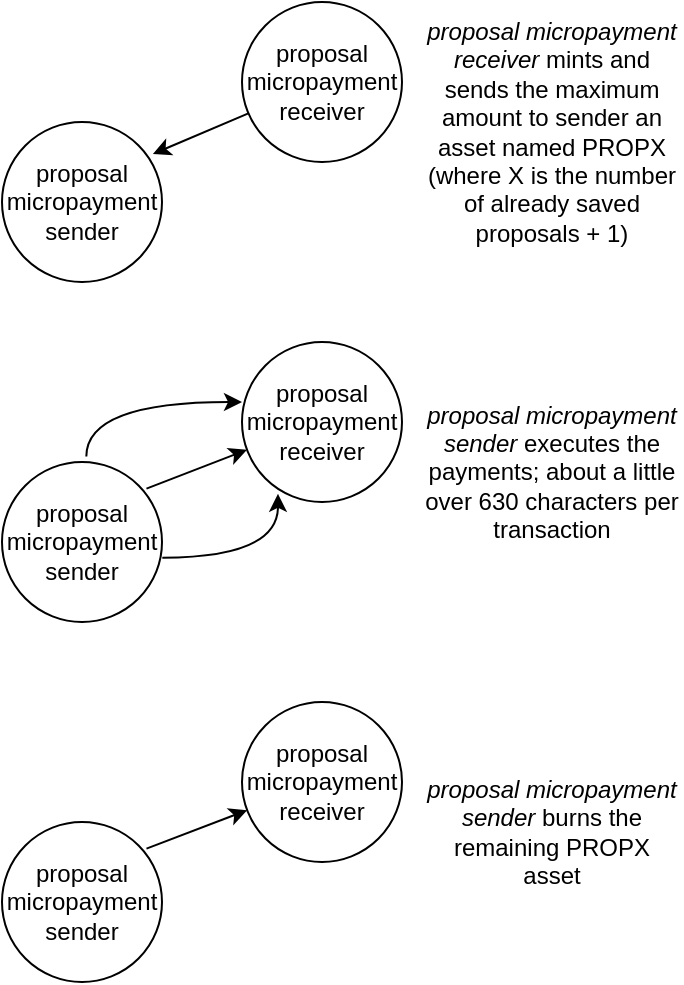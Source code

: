 <mxfile version="14.1.8" type="device"><diagram id="g-xbnOp3J49iPy6eBSSV" name="Page-1"><mxGraphModel dx="631" dy="431" grid="0" gridSize="10" guides="1" tooltips="1" connect="1" arrows="1" fold="1" page="1" pageScale="1" pageWidth="827" pageHeight="1169" math="0" shadow="0"><root><mxCell id="0"/><mxCell id="1" parent="0"/><mxCell id="Rn8Gk-WORYi5UsFWyx7p-6" value="&lt;span&gt;proposal micropayment sender&lt;/span&gt;" style="ellipse;whiteSpace=wrap;html=1;aspect=fixed;fillColor=none;" parent="1" vertex="1"><mxGeometry x="280" y="630" width="80" height="80" as="geometry"/></mxCell><mxCell id="Rn8Gk-WORYi5UsFWyx7p-8" value="&lt;span&gt;proposal micropayment receiver&lt;/span&gt;" style="ellipse;whiteSpace=wrap;html=1;aspect=fixed;fillColor=none;" parent="1" vertex="1"><mxGeometry x="400" y="570" width="80" height="80" as="geometry"/></mxCell><mxCell id="qBwaWKkV6WeAnV0hK077-3" value="" style="endArrow=classic;html=1;entryX=0.943;entryY=0.2;entryDx=0;entryDy=0;entryPerimeter=0;" parent="1" source="Rn8Gk-WORYi5UsFWyx7p-8" target="Rn8Gk-WORYi5UsFWyx7p-6" edge="1"><mxGeometry width="50" height="50" relative="1" as="geometry"><mxPoint x="350" y="730" as="sourcePoint"/><mxPoint x="400" y="680" as="targetPoint"/></mxGeometry></mxCell><mxCell id="qBwaWKkV6WeAnV0hK077-4" value="&lt;i&gt;proposal micropayment receiver&lt;/i&gt; mints and sends the maximum amount to sender an asset named PROPX (where X is the number of already saved proposals + 1)" style="text;html=1;strokeColor=none;fillColor=none;align=center;verticalAlign=middle;whiteSpace=wrap;rounded=0;" parent="1" vertex="1"><mxGeometry x="490" y="570" width="130" height="130" as="geometry"/></mxCell><mxCell id="qBwaWKkV6WeAnV0hK077-5" value="&lt;span&gt;proposal micropayment sender&lt;/span&gt;" style="ellipse;whiteSpace=wrap;html=1;aspect=fixed;fillColor=none;" parent="1" vertex="1"><mxGeometry x="280" y="800" width="80" height="80" as="geometry"/></mxCell><mxCell id="qBwaWKkV6WeAnV0hK077-7" value="&lt;span&gt;proposal micropayment receiver&lt;/span&gt;" style="ellipse;whiteSpace=wrap;html=1;aspect=fixed;fillColor=none;" parent="1" vertex="1"><mxGeometry x="400" y="740" width="80" height="80" as="geometry"/></mxCell><mxCell id="qBwaWKkV6WeAnV0hK077-10" value="&lt;i&gt;proposal micropayment sender&lt;/i&gt; executes the payments; about a little over 630 characters per transaction" style="text;html=1;strokeColor=none;fillColor=none;align=center;verticalAlign=middle;whiteSpace=wrap;rounded=0;" parent="1" vertex="1"><mxGeometry x="490" y="740" width="130" height="130" as="geometry"/></mxCell><mxCell id="qBwaWKkV6WeAnV0hK077-11" value="" style="endArrow=classic;html=1;exitX=0.903;exitY=0.166;exitDx=0;exitDy=0;exitPerimeter=0;" parent="1" source="qBwaWKkV6WeAnV0hK077-5" edge="1"><mxGeometry width="50" height="50" relative="1" as="geometry"><mxPoint x="420" y="860" as="sourcePoint"/><mxPoint x="402.503" y="793.927" as="targetPoint"/></mxGeometry></mxCell><mxCell id="qBwaWKkV6WeAnV0hK077-12" value="" style="endArrow=classic;html=1;exitX=1.002;exitY=0.598;exitDx=0;exitDy=0;exitPerimeter=0;entryX=0.225;entryY=0.949;entryDx=0;entryDy=0;entryPerimeter=0;edgeStyle=orthogonalEdgeStyle;curved=1;" parent="1" source="qBwaWKkV6WeAnV0hK077-5" edge="1"><mxGeometry width="50" height="50" relative="1" as="geometry"><mxPoint x="362.24" y="823.28" as="sourcePoint"/><mxPoint x="418" y="815.92" as="targetPoint"/><Array as="points"><mxPoint x="418" y="848"/></Array></mxGeometry></mxCell><mxCell id="qBwaWKkV6WeAnV0hK077-13" value="" style="endArrow=classic;html=1;exitX=0.527;exitY=-0.034;exitDx=0;exitDy=0;exitPerimeter=0;edgeStyle=orthogonalEdgeStyle;curved=1;entryX=0;entryY=0.375;entryDx=0;entryDy=0;entryPerimeter=0;" parent="1" source="qBwaWKkV6WeAnV0hK077-5" edge="1"><mxGeometry width="50" height="50" relative="1" as="geometry"><mxPoint x="370.16" y="857.84" as="sourcePoint"/><mxPoint x="400" y="770" as="targetPoint"/><Array as="points"><mxPoint x="322" y="770"/></Array></mxGeometry></mxCell><mxCell id="qBwaWKkV6WeAnV0hK077-14" value="&lt;span&gt;proposal micropayment sender&lt;/span&gt;" style="ellipse;whiteSpace=wrap;html=1;aspect=fixed;fillColor=none;" parent="1" vertex="1"><mxGeometry x="280" y="980" width="80" height="80" as="geometry"/></mxCell><mxCell id="qBwaWKkV6WeAnV0hK077-16" value="&lt;span&gt;proposal micropayment receiver&lt;/span&gt;" style="ellipse;whiteSpace=wrap;html=1;aspect=fixed;fillColor=none;" parent="1" vertex="1"><mxGeometry x="400" y="920" width="80" height="80" as="geometry"/></mxCell><mxCell id="qBwaWKkV6WeAnV0hK077-18" value="&lt;i&gt;proposal micropayment sender&lt;/i&gt; burns the remaining PROPX asset" style="text;html=1;strokeColor=none;fillColor=none;align=center;verticalAlign=middle;whiteSpace=wrap;rounded=0;" parent="1" vertex="1"><mxGeometry x="490" y="920" width="130" height="130" as="geometry"/></mxCell><mxCell id="qBwaWKkV6WeAnV0hK077-19" value="" style="endArrow=classic;html=1;exitX=0.903;exitY=0.166;exitDx=0;exitDy=0;exitPerimeter=0;" parent="1" source="qBwaWKkV6WeAnV0hK077-14" target="qBwaWKkV6WeAnV0hK077-16" edge="1"><mxGeometry width="50" height="50" relative="1" as="geometry"><mxPoint x="420" y="1040" as="sourcePoint"/><mxPoint x="470" y="990" as="targetPoint"/></mxGeometry></mxCell></root></mxGraphModel></diagram></mxfile>